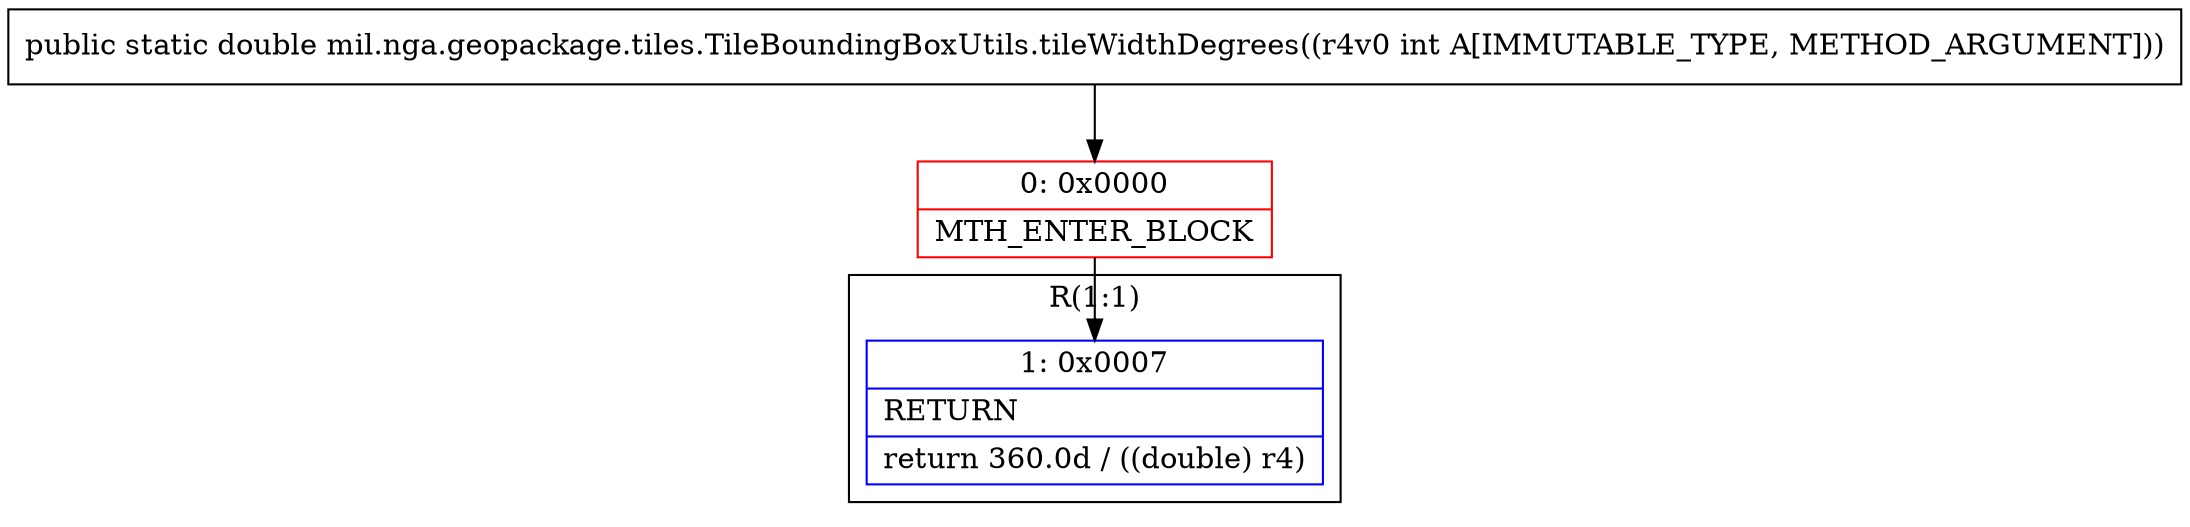 digraph "CFG formil.nga.geopackage.tiles.TileBoundingBoxUtils.tileWidthDegrees(I)D" {
subgraph cluster_Region_2131347367 {
label = "R(1:1)";
node [shape=record,color=blue];
Node_1 [shape=record,label="{1\:\ 0x0007|RETURN\l|return 360.0d \/ ((double) r4)\l}"];
}
Node_0 [shape=record,color=red,label="{0\:\ 0x0000|MTH_ENTER_BLOCK\l}"];
MethodNode[shape=record,label="{public static double mil.nga.geopackage.tiles.TileBoundingBoxUtils.tileWidthDegrees((r4v0 int A[IMMUTABLE_TYPE, METHOD_ARGUMENT])) }"];
MethodNode -> Node_0;
Node_0 -> Node_1;
}

